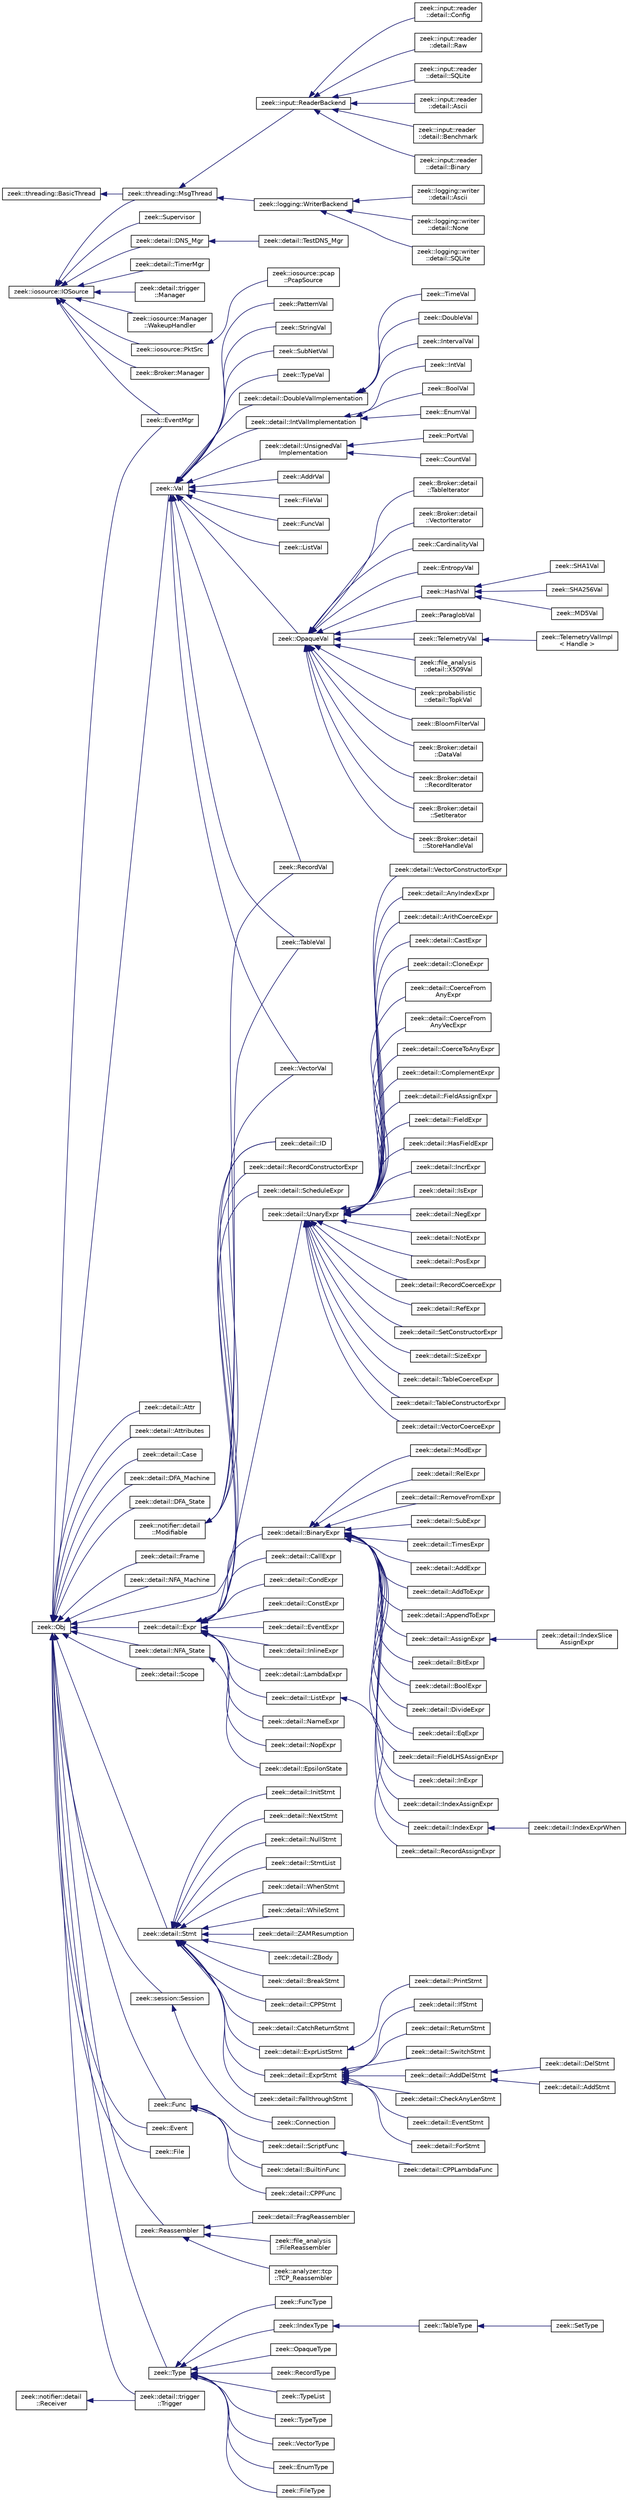 digraph "Graphical Class Hierarchy"
{
 // LATEX_PDF_SIZE
  edge [fontname="Helvetica",fontsize="10",labelfontname="Helvetica",labelfontsize="10"];
  node [fontname="Helvetica",fontsize="10",shape=record];
  rankdir="LR";
  Node0 [label="zeek::threading::BasicThread",height=0.2,width=0.4,color="black", fillcolor="white", style="filled",URL="$d3/dd9/classzeek_1_1threading_1_1BasicThread.html",tooltip=" "];
  Node0 -> Node1 [dir="back",color="midnightblue",fontsize="10",style="solid",fontname="Helvetica"];
  Node1 [label="zeek::threading::MsgThread",height=0.2,width=0.4,color="black", fillcolor="white", style="filled",URL="$d8/d7d/classzeek_1_1threading_1_1MsgThread.html",tooltip=" "];
  Node1 -> Node2 [dir="back",color="midnightblue",fontsize="10",style="solid",fontname="Helvetica"];
  Node2 [label="zeek::input::ReaderBackend",height=0.2,width=0.4,color="black", fillcolor="white", style="filled",URL="$dc/d1d/classzeek_1_1input_1_1ReaderBackend.html",tooltip=" "];
  Node2 -> Node3 [dir="back",color="midnightblue",fontsize="10",style="solid",fontname="Helvetica"];
  Node3 [label="zeek::input::reader\l::detail::Ascii",height=0.2,width=0.4,color="black", fillcolor="white", style="filled",URL="$dd/db8/classzeek_1_1input_1_1reader_1_1detail_1_1Ascii.html",tooltip=" "];
  Node2 -> Node4 [dir="back",color="midnightblue",fontsize="10",style="solid",fontname="Helvetica"];
  Node4 [label="zeek::input::reader\l::detail::Benchmark",height=0.2,width=0.4,color="black", fillcolor="white", style="filled",URL="$df/dd6/classzeek_1_1input_1_1reader_1_1detail_1_1Benchmark.html",tooltip=" "];
  Node2 -> Node5 [dir="back",color="midnightblue",fontsize="10",style="solid",fontname="Helvetica"];
  Node5 [label="zeek::input::reader\l::detail::Binary",height=0.2,width=0.4,color="black", fillcolor="white", style="filled",URL="$d6/da5/classzeek_1_1input_1_1reader_1_1detail_1_1Binary.html",tooltip=" "];
  Node2 -> Node6 [dir="back",color="midnightblue",fontsize="10",style="solid",fontname="Helvetica"];
  Node6 [label="zeek::input::reader\l::detail::Config",height=0.2,width=0.4,color="black", fillcolor="white", style="filled",URL="$d3/dd1/classzeek_1_1input_1_1reader_1_1detail_1_1Config.html",tooltip=" "];
  Node2 -> Node7 [dir="back",color="midnightblue",fontsize="10",style="solid",fontname="Helvetica"];
  Node7 [label="zeek::input::reader\l::detail::Raw",height=0.2,width=0.4,color="black", fillcolor="white", style="filled",URL="$d9/d53/classzeek_1_1input_1_1reader_1_1detail_1_1Raw.html",tooltip=" "];
  Node2 -> Node8 [dir="back",color="midnightblue",fontsize="10",style="solid",fontname="Helvetica"];
  Node8 [label="zeek::input::reader\l::detail::SQLite",height=0.2,width=0.4,color="black", fillcolor="white", style="filled",URL="$d2/d1a/classzeek_1_1input_1_1reader_1_1detail_1_1SQLite.html",tooltip=" "];
  Node1 -> Node9 [dir="back",color="midnightblue",fontsize="10",style="solid",fontname="Helvetica"];
  Node9 [label="zeek::logging::WriterBackend",height=0.2,width=0.4,color="black", fillcolor="white", style="filled",URL="$dd/d30/classzeek_1_1logging_1_1WriterBackend.html",tooltip=" "];
  Node9 -> Node10 [dir="back",color="midnightblue",fontsize="10",style="solid",fontname="Helvetica"];
  Node10 [label="zeek::logging::writer\l::detail::Ascii",height=0.2,width=0.4,color="black", fillcolor="white", style="filled",URL="$d0/d9f/classzeek_1_1logging_1_1writer_1_1detail_1_1Ascii.html",tooltip=" "];
  Node9 -> Node11 [dir="back",color="midnightblue",fontsize="10",style="solid",fontname="Helvetica"];
  Node11 [label="zeek::logging::writer\l::detail::None",height=0.2,width=0.4,color="black", fillcolor="white", style="filled",URL="$d4/d15/classzeek_1_1logging_1_1writer_1_1detail_1_1None.html",tooltip=" "];
  Node9 -> Node12 [dir="back",color="midnightblue",fontsize="10",style="solid",fontname="Helvetica"];
  Node12 [label="zeek::logging::writer\l::detail::SQLite",height=0.2,width=0.4,color="black", fillcolor="white", style="filled",URL="$db/dee/classzeek_1_1logging_1_1writer_1_1detail_1_1SQLite.html",tooltip=" "];
  Node13 [label="zeek::iosource::IOSource",height=0.2,width=0.4,color="black", fillcolor="white", style="filled",URL="$da/dea/classzeek_1_1iosource_1_1IOSource.html",tooltip=" "];
  Node13 -> Node14 [dir="back",color="midnightblue",fontsize="10",style="solid",fontname="Helvetica"];
  Node14 [label="zeek::Broker::Manager",height=0.2,width=0.4,color="black", fillcolor="white", style="filled",URL="$dc/d79/classzeek_1_1Broker_1_1Manager.html",tooltip=" "];
  Node13 -> Node15 [dir="back",color="midnightblue",fontsize="10",style="solid",fontname="Helvetica"];
  Node15 [label="zeek::EventMgr",height=0.2,width=0.4,color="black", fillcolor="white", style="filled",URL="$d9/d0e/classzeek_1_1EventMgr.html",tooltip=" "];
  Node13 -> Node181 [dir="back",color="midnightblue",fontsize="10",style="solid",fontname="Helvetica"];
  Node181 [label="zeek::Supervisor",height=0.2,width=0.4,color="black", fillcolor="white", style="filled",URL="$db/dcb/classzeek_1_1Supervisor.html",tooltip=" "];
  Node13 -> Node182 [dir="back",color="midnightblue",fontsize="10",style="solid",fontname="Helvetica"];
  Node182 [label="zeek::detail::DNS_Mgr",height=0.2,width=0.4,color="black", fillcolor="white", style="filled",URL="$d4/df5/classzeek_1_1detail_1_1DNS__Mgr.html",tooltip=" "];
  Node182 -> Node183 [dir="back",color="midnightblue",fontsize="10",style="solid",fontname="Helvetica"];
  Node183 [label="zeek::detail::TestDNS_Mgr",height=0.2,width=0.4,color="black", fillcolor="white", style="filled",URL="$da/dff/classzeek_1_1detail_1_1TestDNS__Mgr.html",tooltip=" "];
  Node13 -> Node184 [dir="back",color="midnightblue",fontsize="10",style="solid",fontname="Helvetica"];
  Node184 [label="zeek::detail::TimerMgr",height=0.2,width=0.4,color="black", fillcolor="white", style="filled",URL="$df/db5/classzeek_1_1detail_1_1TimerMgr.html",tooltip=" "];
  Node13 -> Node185 [dir="back",color="midnightblue",fontsize="10",style="solid",fontname="Helvetica"];
  Node185 [label="zeek::detail::trigger\l::Manager",height=0.2,width=0.4,color="black", fillcolor="white", style="filled",URL="$d7/d81/classzeek_1_1detail_1_1trigger_1_1Manager.html",tooltip=" "];
  Node13 -> Node186 [dir="back",color="midnightblue",fontsize="10",style="solid",fontname="Helvetica"];
  Node186 [label="zeek::iosource::Manager\l::WakeupHandler",height=0.2,width=0.4,color="black", fillcolor="white", style="filled",URL="$d1/d8d/classzeek_1_1iosource_1_1Manager_1_1WakeupHandler.html",tooltip=" "];
  Node13 -> Node187 [dir="back",color="midnightblue",fontsize="10",style="solid",fontname="Helvetica"];
  Node187 [label="zeek::iosource::PktSrc",height=0.2,width=0.4,color="black", fillcolor="white", style="filled",URL="$d4/db2/classzeek_1_1iosource_1_1PktSrc.html",tooltip=" "];
  Node187 -> Node188 [dir="back",color="midnightblue",fontsize="10",style="solid",fontname="Helvetica"];
  Node188 [label="zeek::iosource::pcap\l::PcapSource",height=0.2,width=0.4,color="black", fillcolor="white", style="filled",URL="$d7/d70/classzeek_1_1iosource_1_1pcap_1_1PcapSource.html",tooltip=" "];
  Node13 -> Node1 [dir="back",color="midnightblue",fontsize="10",style="solid",fontname="Helvetica"];
  Node66 [label="zeek::notifier::detail\l::Modifiable",height=0.2,width=0.4,color="black", fillcolor="white", style="filled",URL="$d8/d87/classzeek_1_1notifier_1_1detail_1_1Modifiable.html",tooltip=" "];
  Node66 -> Node65 [dir="back",color="midnightblue",fontsize="10",style="solid",fontname="Helvetica"];
  Node65 [label="zeek::RecordVal",height=0.2,width=0.4,color="black", fillcolor="white", style="filled",URL="$d7/d7e/classzeek_1_1RecordVal.html",tooltip=" "];
  Node66 -> Node67 [dir="back",color="midnightblue",fontsize="10",style="solid",fontname="Helvetica"];
  Node67 [label="zeek::TableVal",height=0.2,width=0.4,color="black", fillcolor="white", style="filled",URL="$d6/d3f/classzeek_1_1TableVal.html",tooltip=" "];
  Node66 -> Node68 [dir="back",color="midnightblue",fontsize="10",style="solid",fontname="Helvetica"];
  Node68 [label="zeek::VectorVal",height=0.2,width=0.4,color="black", fillcolor="white", style="filled",URL="$dc/d8d/classzeek_1_1VectorVal.html",tooltip=" "];
  Node66 -> Node69 [dir="back",color="midnightblue",fontsize="10",style="solid",fontname="Helvetica"];
  Node69 [label="zeek::detail::ID",height=0.2,width=0.4,color="black", fillcolor="white", style="filled",URL="$d1/dcf/classzeek_1_1detail_1_1ID.html",tooltip=" "];
  Node16 [label="zeek::Obj",height=0.2,width=0.4,color="black", fillcolor="white", style="filled",URL="$dd/df1/classzeek_1_1Obj.html",tooltip=" "];
  Node16 -> Node17 [dir="back",color="midnightblue",fontsize="10",style="solid",fontname="Helvetica"];
  Node17 [label="zeek::Event",height=0.2,width=0.4,color="black", fillcolor="white", style="filled",URL="$d1/d49/classzeek_1_1Event.html",tooltip=" "];
  Node16 -> Node15 [dir="back",color="midnightblue",fontsize="10",style="solid",fontname="Helvetica"];
  Node16 -> Node18 [dir="back",color="midnightblue",fontsize="10",style="solid",fontname="Helvetica"];
  Node18 [label="zeek::File",height=0.2,width=0.4,color="black", fillcolor="white", style="filled",URL="$da/dee/classzeek_1_1File.html",tooltip=" "];
  Node16 -> Node19 [dir="back",color="midnightblue",fontsize="10",style="solid",fontname="Helvetica"];
  Node19 [label="zeek::Func",height=0.2,width=0.4,color="black", fillcolor="white", style="filled",URL="$d5/d7c/classzeek_1_1Func.html",tooltip=" "];
  Node19 -> Node20 [dir="back",color="midnightblue",fontsize="10",style="solid",fontname="Helvetica"];
  Node20 [label="zeek::detail::BuiltinFunc",height=0.2,width=0.4,color="black", fillcolor="white", style="filled",URL="$d4/d73/classzeek_1_1detail_1_1BuiltinFunc.html",tooltip=" "];
  Node19 -> Node21 [dir="back",color="midnightblue",fontsize="10",style="solid",fontname="Helvetica"];
  Node21 [label="zeek::detail::CPPFunc",height=0.2,width=0.4,color="black", fillcolor="white", style="filled",URL="$da/db6/classzeek_1_1detail_1_1CPPFunc.html",tooltip=" "];
  Node19 -> Node22 [dir="back",color="midnightblue",fontsize="10",style="solid",fontname="Helvetica"];
  Node22 [label="zeek::detail::ScriptFunc",height=0.2,width=0.4,color="black", fillcolor="white", style="filled",URL="$dc/db4/classzeek_1_1detail_1_1ScriptFunc.html",tooltip=" "];
  Node22 -> Node23 [dir="back",color="midnightblue",fontsize="10",style="solid",fontname="Helvetica"];
  Node23 [label="zeek::detail::CPPLambdaFunc",height=0.2,width=0.4,color="black", fillcolor="white", style="filled",URL="$d2/db1/classzeek_1_1detail_1_1CPPLambdaFunc.html",tooltip=" "];
  Node16 -> Node24 [dir="back",color="midnightblue",fontsize="10",style="solid",fontname="Helvetica"];
  Node24 [label="zeek::Reassembler",height=0.2,width=0.4,color="black", fillcolor="white", style="filled",URL="$d2/dd1/classzeek_1_1Reassembler.html",tooltip=" "];
  Node24 -> Node25 [dir="back",color="midnightblue",fontsize="10",style="solid",fontname="Helvetica"];
  Node25 [label="zeek::analyzer::tcp\l::TCP_Reassembler",height=0.2,width=0.4,color="black", fillcolor="white", style="filled",URL="$d8/db8/classzeek_1_1analyzer_1_1tcp_1_1TCP__Reassembler.html",tooltip=" "];
  Node24 -> Node26 [dir="back",color="midnightblue",fontsize="10",style="solid",fontname="Helvetica"];
  Node26 [label="zeek::detail::FragReassembler",height=0.2,width=0.4,color="black", fillcolor="white", style="filled",URL="$d1/dbf/classzeek_1_1detail_1_1FragReassembler.html",tooltip=" "];
  Node24 -> Node27 [dir="back",color="midnightblue",fontsize="10",style="solid",fontname="Helvetica"];
  Node27 [label="zeek::file_analysis\l::FileReassembler",height=0.2,width=0.4,color="black", fillcolor="white", style="filled",URL="$d5/da7/classzeek_1_1file__analysis_1_1FileReassembler.html",tooltip=" "];
  Node16 -> Node28 [dir="back",color="midnightblue",fontsize="10",style="solid",fontname="Helvetica"];
  Node28 [label="zeek::Type",height=0.2,width=0.4,color="black", fillcolor="white", style="filled",URL="$d0/d4f/classzeek_1_1Type.html",tooltip=" "];
  Node28 -> Node29 [dir="back",color="midnightblue",fontsize="10",style="solid",fontname="Helvetica"];
  Node29 [label="zeek::EnumType",height=0.2,width=0.4,color="black", fillcolor="white", style="filled",URL="$d4/d24/classzeek_1_1EnumType.html",tooltip=" "];
  Node28 -> Node30 [dir="back",color="midnightblue",fontsize="10",style="solid",fontname="Helvetica"];
  Node30 [label="zeek::FileType",height=0.2,width=0.4,color="black", fillcolor="white", style="filled",URL="$df/daf/classzeek_1_1FileType.html",tooltip=" "];
  Node28 -> Node31 [dir="back",color="midnightblue",fontsize="10",style="solid",fontname="Helvetica"];
  Node31 [label="zeek::FuncType",height=0.2,width=0.4,color="black", fillcolor="white", style="filled",URL="$da/ddd/classzeek_1_1FuncType.html",tooltip=" "];
  Node28 -> Node32 [dir="back",color="midnightblue",fontsize="10",style="solid",fontname="Helvetica"];
  Node32 [label="zeek::IndexType",height=0.2,width=0.4,color="black", fillcolor="white", style="filled",URL="$dd/d89/classzeek_1_1IndexType.html",tooltip=" "];
  Node32 -> Node33 [dir="back",color="midnightblue",fontsize="10",style="solid",fontname="Helvetica"];
  Node33 [label="zeek::TableType",height=0.2,width=0.4,color="black", fillcolor="white", style="filled",URL="$d8/d4c/classzeek_1_1TableType.html",tooltip=" "];
  Node33 -> Node34 [dir="back",color="midnightblue",fontsize="10",style="solid",fontname="Helvetica"];
  Node34 [label="zeek::SetType",height=0.2,width=0.4,color="black", fillcolor="white", style="filled",URL="$d3/d6b/classzeek_1_1SetType.html",tooltip=" "];
  Node28 -> Node35 [dir="back",color="midnightblue",fontsize="10",style="solid",fontname="Helvetica"];
  Node35 [label="zeek::OpaqueType",height=0.2,width=0.4,color="black", fillcolor="white", style="filled",URL="$df/d07/classzeek_1_1OpaqueType.html",tooltip=" "];
  Node28 -> Node36 [dir="back",color="midnightblue",fontsize="10",style="solid",fontname="Helvetica"];
  Node36 [label="zeek::RecordType",height=0.2,width=0.4,color="black", fillcolor="white", style="filled",URL="$df/d5b/classzeek_1_1RecordType.html",tooltip=" "];
  Node28 -> Node37 [dir="back",color="midnightblue",fontsize="10",style="solid",fontname="Helvetica"];
  Node37 [label="zeek::TypeList",height=0.2,width=0.4,color="black", fillcolor="white", style="filled",URL="$da/d8e/classzeek_1_1TypeList.html",tooltip=" "];
  Node28 -> Node38 [dir="back",color="midnightblue",fontsize="10",style="solid",fontname="Helvetica"];
  Node38 [label="zeek::TypeType",height=0.2,width=0.4,color="black", fillcolor="white", style="filled",URL="$d1/d60/classzeek_1_1TypeType.html",tooltip=" "];
  Node28 -> Node39 [dir="back",color="midnightblue",fontsize="10",style="solid",fontname="Helvetica"];
  Node39 [label="zeek::VectorType",height=0.2,width=0.4,color="black", fillcolor="white", style="filled",URL="$d9/d5c/classzeek_1_1VectorType.html",tooltip=" "];
  Node16 -> Node40 [dir="back",color="midnightblue",fontsize="10",style="solid",fontname="Helvetica"];
  Node40 [label="zeek::Val",height=0.2,width=0.4,color="black", fillcolor="white", style="filled",URL="$de/d49/classzeek_1_1Val.html",tooltip=" "];
  Node40 -> Node41 [dir="back",color="midnightblue",fontsize="10",style="solid",fontname="Helvetica"];
  Node41 [label="zeek::AddrVal",height=0.2,width=0.4,color="black", fillcolor="white", style="filled",URL="$de/d68/classzeek_1_1AddrVal.html",tooltip=" "];
  Node40 -> Node42 [dir="back",color="midnightblue",fontsize="10",style="solid",fontname="Helvetica"];
  Node42 [label="zeek::FileVal",height=0.2,width=0.4,color="black", fillcolor="white", style="filled",URL="$d6/d43/classzeek_1_1FileVal.html",tooltip=" "];
  Node40 -> Node43 [dir="back",color="midnightblue",fontsize="10",style="solid",fontname="Helvetica"];
  Node43 [label="zeek::FuncVal",height=0.2,width=0.4,color="black", fillcolor="white", style="filled",URL="$d1/d16/classzeek_1_1FuncVal.html",tooltip=" "];
  Node40 -> Node44 [dir="back",color="midnightblue",fontsize="10",style="solid",fontname="Helvetica"];
  Node44 [label="zeek::ListVal",height=0.2,width=0.4,color="black", fillcolor="white", style="filled",URL="$d7/db1/classzeek_1_1ListVal.html",tooltip=" "];
  Node40 -> Node45 [dir="back",color="midnightblue",fontsize="10",style="solid",fontname="Helvetica"];
  Node45 [label="zeek::OpaqueVal",height=0.2,width=0.4,color="black", fillcolor="white", style="filled",URL="$d9/d9b/classzeek_1_1OpaqueVal.html",tooltip=" "];
  Node45 -> Node46 [dir="back",color="midnightblue",fontsize="10",style="solid",fontname="Helvetica"];
  Node46 [label="zeek::BloomFilterVal",height=0.2,width=0.4,color="black", fillcolor="white", style="filled",URL="$de/df5/classzeek_1_1BloomFilterVal.html",tooltip=" "];
  Node45 -> Node47 [dir="back",color="midnightblue",fontsize="10",style="solid",fontname="Helvetica"];
  Node47 [label="zeek::Broker::detail\l::DataVal",height=0.2,width=0.4,color="black", fillcolor="white", style="filled",URL="$d8/d05/classzeek_1_1Broker_1_1detail_1_1DataVal.html",tooltip=" "];
  Node45 -> Node48 [dir="back",color="midnightblue",fontsize="10",style="solid",fontname="Helvetica"];
  Node48 [label="zeek::Broker::detail\l::RecordIterator",height=0.2,width=0.4,color="black", fillcolor="white", style="filled",URL="$da/da6/classzeek_1_1Broker_1_1detail_1_1RecordIterator.html",tooltip=" "];
  Node45 -> Node49 [dir="back",color="midnightblue",fontsize="10",style="solid",fontname="Helvetica"];
  Node49 [label="zeek::Broker::detail\l::SetIterator",height=0.2,width=0.4,color="black", fillcolor="white", style="filled",URL="$db/de8/classzeek_1_1Broker_1_1detail_1_1SetIterator.html",tooltip=" "];
  Node45 -> Node50 [dir="back",color="midnightblue",fontsize="10",style="solid",fontname="Helvetica"];
  Node50 [label="zeek::Broker::detail\l::StoreHandleVal",height=0.2,width=0.4,color="black", fillcolor="white", style="filled",URL="$d9/de7/classzeek_1_1Broker_1_1detail_1_1StoreHandleVal.html",tooltip=" "];
  Node45 -> Node51 [dir="back",color="midnightblue",fontsize="10",style="solid",fontname="Helvetica"];
  Node51 [label="zeek::Broker::detail\l::TableIterator",height=0.2,width=0.4,color="black", fillcolor="white", style="filled",URL="$dc/d17/classzeek_1_1Broker_1_1detail_1_1TableIterator.html",tooltip=" "];
  Node45 -> Node52 [dir="back",color="midnightblue",fontsize="10",style="solid",fontname="Helvetica"];
  Node52 [label="zeek::Broker::detail\l::VectorIterator",height=0.2,width=0.4,color="black", fillcolor="white", style="filled",URL="$d5/d55/classzeek_1_1Broker_1_1detail_1_1VectorIterator.html",tooltip=" "];
  Node45 -> Node53 [dir="back",color="midnightblue",fontsize="10",style="solid",fontname="Helvetica"];
  Node53 [label="zeek::CardinalityVal",height=0.2,width=0.4,color="black", fillcolor="white", style="filled",URL="$d1/d33/classzeek_1_1CardinalityVal.html",tooltip=" "];
  Node45 -> Node54 [dir="back",color="midnightblue",fontsize="10",style="solid",fontname="Helvetica"];
  Node54 [label="zeek::EntropyVal",height=0.2,width=0.4,color="black", fillcolor="white", style="filled",URL="$d1/d89/classzeek_1_1EntropyVal.html",tooltip=" "];
  Node45 -> Node55 [dir="back",color="midnightblue",fontsize="10",style="solid",fontname="Helvetica"];
  Node55 [label="zeek::HashVal",height=0.2,width=0.4,color="black", fillcolor="white", style="filled",URL="$db/d9f/classzeek_1_1HashVal.html",tooltip=" "];
  Node55 -> Node56 [dir="back",color="midnightblue",fontsize="10",style="solid",fontname="Helvetica"];
  Node56 [label="zeek::MD5Val",height=0.2,width=0.4,color="black", fillcolor="white", style="filled",URL="$dd/def/classzeek_1_1MD5Val.html",tooltip=" "];
  Node55 -> Node57 [dir="back",color="midnightblue",fontsize="10",style="solid",fontname="Helvetica"];
  Node57 [label="zeek::SHA1Val",height=0.2,width=0.4,color="black", fillcolor="white", style="filled",URL="$d6/d00/classzeek_1_1SHA1Val.html",tooltip=" "];
  Node55 -> Node58 [dir="back",color="midnightblue",fontsize="10",style="solid",fontname="Helvetica"];
  Node58 [label="zeek::SHA256Val",height=0.2,width=0.4,color="black", fillcolor="white", style="filled",URL="$d1/d73/classzeek_1_1SHA256Val.html",tooltip=" "];
  Node45 -> Node59 [dir="back",color="midnightblue",fontsize="10",style="solid",fontname="Helvetica"];
  Node59 [label="zeek::ParaglobVal",height=0.2,width=0.4,color="black", fillcolor="white", style="filled",URL="$dc/d66/classzeek_1_1ParaglobVal.html",tooltip=" "];
  Node45 -> Node60 [dir="back",color="midnightblue",fontsize="10",style="solid",fontname="Helvetica"];
  Node60 [label="zeek::TelemetryVal",height=0.2,width=0.4,color="black", fillcolor="white", style="filled",URL="$d8/df6/classzeek_1_1TelemetryVal.html",tooltip=" "];
  Node60 -> Node61 [dir="back",color="midnightblue",fontsize="10",style="solid",fontname="Helvetica"];
  Node61 [label="zeek::TelemetryValImpl\l\< Handle \>",height=0.2,width=0.4,color="black", fillcolor="white", style="filled",URL="$d0/d78/classzeek_1_1TelemetryValImpl.html",tooltip=" "];
  Node45 -> Node62 [dir="back",color="midnightblue",fontsize="10",style="solid",fontname="Helvetica"];
  Node62 [label="zeek::file_analysis\l::detail::X509Val",height=0.2,width=0.4,color="black", fillcolor="white", style="filled",URL="$dc/dc1/classzeek_1_1file__analysis_1_1detail_1_1X509Val.html",tooltip=" "];
  Node45 -> Node63 [dir="back",color="midnightblue",fontsize="10",style="solid",fontname="Helvetica"];
  Node63 [label="zeek::probabilistic\l::detail::TopkVal",height=0.2,width=0.4,color="black", fillcolor="white", style="filled",URL="$da/dca/classzeek_1_1probabilistic_1_1detail_1_1TopkVal.html",tooltip=" "];
  Node40 -> Node64 [dir="back",color="midnightblue",fontsize="10",style="solid",fontname="Helvetica"];
  Node64 [label="zeek::PatternVal",height=0.2,width=0.4,color="black", fillcolor="white", style="filled",URL="$dd/d0b/classzeek_1_1PatternVal.html",tooltip=" "];
  Node40 -> Node65 [dir="back",color="midnightblue",fontsize="10",style="solid",fontname="Helvetica"];
  Node40 -> Node70 [dir="back",color="midnightblue",fontsize="10",style="solid",fontname="Helvetica"];
  Node70 [label="zeek::StringVal",height=0.2,width=0.4,color="black", fillcolor="white", style="filled",URL="$da/d6f/classzeek_1_1StringVal.html",tooltip=" "];
  Node40 -> Node71 [dir="back",color="midnightblue",fontsize="10",style="solid",fontname="Helvetica"];
  Node71 [label="zeek::SubNetVal",height=0.2,width=0.4,color="black", fillcolor="white", style="filled",URL="$d0/d18/classzeek_1_1SubNetVal.html",tooltip=" "];
  Node40 -> Node67 [dir="back",color="midnightblue",fontsize="10",style="solid",fontname="Helvetica"];
  Node40 -> Node72 [dir="back",color="midnightblue",fontsize="10",style="solid",fontname="Helvetica"];
  Node72 [label="zeek::TypeVal",height=0.2,width=0.4,color="black", fillcolor="white", style="filled",URL="$d1/d52/classzeek_1_1TypeVal.html",tooltip=" "];
  Node40 -> Node68 [dir="back",color="midnightblue",fontsize="10",style="solid",fontname="Helvetica"];
  Node40 -> Node73 [dir="back",color="midnightblue",fontsize="10",style="solid",fontname="Helvetica"];
  Node73 [label="zeek::detail::DoubleValImplementation",height=0.2,width=0.4,color="black", fillcolor="white", style="filled",URL="$db/db8/classzeek_1_1detail_1_1DoubleValImplementation.html",tooltip=" "];
  Node73 -> Node74 [dir="back",color="midnightblue",fontsize="10",style="solid",fontname="Helvetica"];
  Node74 [label="zeek::DoubleVal",height=0.2,width=0.4,color="black", fillcolor="white", style="filled",URL="$d6/dd0/classzeek_1_1DoubleVal.html",tooltip=" "];
  Node73 -> Node75 [dir="back",color="midnightblue",fontsize="10",style="solid",fontname="Helvetica"];
  Node75 [label="zeek::IntervalVal",height=0.2,width=0.4,color="black", fillcolor="white", style="filled",URL="$d0/d06/classzeek_1_1IntervalVal.html",tooltip=" "];
  Node73 -> Node76 [dir="back",color="midnightblue",fontsize="10",style="solid",fontname="Helvetica"];
  Node76 [label="zeek::TimeVal",height=0.2,width=0.4,color="black", fillcolor="white", style="filled",URL="$dc/dca/classzeek_1_1TimeVal.html",tooltip=" "];
  Node40 -> Node77 [dir="back",color="midnightblue",fontsize="10",style="solid",fontname="Helvetica"];
  Node77 [label="zeek::detail::IntValImplementation",height=0.2,width=0.4,color="black", fillcolor="white", style="filled",URL="$db/d72/classzeek_1_1detail_1_1IntValImplementation.html",tooltip=" "];
  Node77 -> Node78 [dir="back",color="midnightblue",fontsize="10",style="solid",fontname="Helvetica"];
  Node78 [label="zeek::BoolVal",height=0.2,width=0.4,color="black", fillcolor="white", style="filled",URL="$d9/d14/classzeek_1_1BoolVal.html",tooltip=" "];
  Node77 -> Node79 [dir="back",color="midnightblue",fontsize="10",style="solid",fontname="Helvetica"];
  Node79 [label="zeek::EnumVal",height=0.2,width=0.4,color="black", fillcolor="white", style="filled",URL="$dc/da0/classzeek_1_1EnumVal.html",tooltip=" "];
  Node77 -> Node80 [dir="back",color="midnightblue",fontsize="10",style="solid",fontname="Helvetica"];
  Node80 [label="zeek::IntVal",height=0.2,width=0.4,color="black", fillcolor="white", style="filled",URL="$d0/d0a/classzeek_1_1IntVal.html",tooltip=" "];
  Node40 -> Node81 [dir="back",color="midnightblue",fontsize="10",style="solid",fontname="Helvetica"];
  Node81 [label="zeek::detail::UnsignedVal\lImplementation",height=0.2,width=0.4,color="black", fillcolor="white", style="filled",URL="$d0/dcc/classzeek_1_1detail_1_1UnsignedValImplementation.html",tooltip=" "];
  Node81 -> Node82 [dir="back",color="midnightblue",fontsize="10",style="solid",fontname="Helvetica"];
  Node82 [label="zeek::CountVal",height=0.2,width=0.4,color="black", fillcolor="white", style="filled",URL="$d8/d58/classzeek_1_1CountVal.html",tooltip=" "];
  Node81 -> Node83 [dir="back",color="midnightblue",fontsize="10",style="solid",fontname="Helvetica"];
  Node83 [label="zeek::PortVal",height=0.2,width=0.4,color="black", fillcolor="white", style="filled",URL="$da/d7b/classzeek_1_1PortVal.html",tooltip=" "];
  Node16 -> Node84 [dir="back",color="midnightblue",fontsize="10",style="solid",fontname="Helvetica"];
  Node84 [label="zeek::detail::Attr",height=0.2,width=0.4,color="black", fillcolor="white", style="filled",URL="$d9/dbe/classzeek_1_1detail_1_1Attr.html",tooltip=" "];
  Node16 -> Node85 [dir="back",color="midnightblue",fontsize="10",style="solid",fontname="Helvetica"];
  Node85 [label="zeek::detail::Attributes",height=0.2,width=0.4,color="black", fillcolor="white", style="filled",URL="$da/d09/classzeek_1_1detail_1_1Attributes.html",tooltip=" "];
  Node16 -> Node86 [dir="back",color="midnightblue",fontsize="10",style="solid",fontname="Helvetica"];
  Node86 [label="zeek::detail::Case",height=0.2,width=0.4,color="black", fillcolor="white", style="filled",URL="$d0/d7a/classzeek_1_1detail_1_1Case.html",tooltip=" "];
  Node16 -> Node87 [dir="back",color="midnightblue",fontsize="10",style="solid",fontname="Helvetica"];
  Node87 [label="zeek::detail::DFA_Machine",height=0.2,width=0.4,color="black", fillcolor="white", style="filled",URL="$d5/dd7/classzeek_1_1detail_1_1DFA__Machine.html",tooltip=" "];
  Node16 -> Node88 [dir="back",color="midnightblue",fontsize="10",style="solid",fontname="Helvetica"];
  Node88 [label="zeek::detail::DFA_State",height=0.2,width=0.4,color="black", fillcolor="white", style="filled",URL="$dc/d7e/classzeek_1_1detail_1_1DFA__State.html",tooltip=" "];
  Node16 -> Node89 [dir="back",color="midnightblue",fontsize="10",style="solid",fontname="Helvetica"];
  Node89 [label="zeek::detail::Expr",height=0.2,width=0.4,color="black", fillcolor="white", style="filled",URL="$dc/d54/classzeek_1_1detail_1_1Expr.html",tooltip=" "];
  Node89 -> Node90 [dir="back",color="midnightblue",fontsize="10",style="solid",fontname="Helvetica"];
  Node90 [label="zeek::detail::BinaryExpr",height=0.2,width=0.4,color="black", fillcolor="white", style="filled",URL="$da/df9/classzeek_1_1detail_1_1BinaryExpr.html",tooltip=" "];
  Node90 -> Node91 [dir="back",color="midnightblue",fontsize="10",style="solid",fontname="Helvetica"];
  Node91 [label="zeek::detail::AddExpr",height=0.2,width=0.4,color="black", fillcolor="white", style="filled",URL="$d4/d52/classzeek_1_1detail_1_1AddExpr.html",tooltip=" "];
  Node90 -> Node92 [dir="back",color="midnightblue",fontsize="10",style="solid",fontname="Helvetica"];
  Node92 [label="zeek::detail::AddToExpr",height=0.2,width=0.4,color="black", fillcolor="white", style="filled",URL="$d1/d7b/classzeek_1_1detail_1_1AddToExpr.html",tooltip=" "];
  Node90 -> Node93 [dir="back",color="midnightblue",fontsize="10",style="solid",fontname="Helvetica"];
  Node93 [label="zeek::detail::AppendToExpr",height=0.2,width=0.4,color="black", fillcolor="white", style="filled",URL="$db/deb/classzeek_1_1detail_1_1AppendToExpr.html",tooltip=" "];
  Node90 -> Node94 [dir="back",color="midnightblue",fontsize="10",style="solid",fontname="Helvetica"];
  Node94 [label="zeek::detail::AssignExpr",height=0.2,width=0.4,color="black", fillcolor="white", style="filled",URL="$dd/d99/classzeek_1_1detail_1_1AssignExpr.html",tooltip=" "];
  Node94 -> Node95 [dir="back",color="midnightblue",fontsize="10",style="solid",fontname="Helvetica"];
  Node95 [label="zeek::detail::IndexSlice\lAssignExpr",height=0.2,width=0.4,color="black", fillcolor="white", style="filled",URL="$d5/dfd/classzeek_1_1detail_1_1IndexSliceAssignExpr.html",tooltip=" "];
  Node90 -> Node96 [dir="back",color="midnightblue",fontsize="10",style="solid",fontname="Helvetica"];
  Node96 [label="zeek::detail::BitExpr",height=0.2,width=0.4,color="black", fillcolor="white", style="filled",URL="$d2/d49/classzeek_1_1detail_1_1BitExpr.html",tooltip=" "];
  Node90 -> Node97 [dir="back",color="midnightblue",fontsize="10",style="solid",fontname="Helvetica"];
  Node97 [label="zeek::detail::BoolExpr",height=0.2,width=0.4,color="black", fillcolor="white", style="filled",URL="$df/d2d/classzeek_1_1detail_1_1BoolExpr.html",tooltip=" "];
  Node90 -> Node98 [dir="back",color="midnightblue",fontsize="10",style="solid",fontname="Helvetica"];
  Node98 [label="zeek::detail::DivideExpr",height=0.2,width=0.4,color="black", fillcolor="white", style="filled",URL="$db/d5d/classzeek_1_1detail_1_1DivideExpr.html",tooltip=" "];
  Node90 -> Node99 [dir="back",color="midnightblue",fontsize="10",style="solid",fontname="Helvetica"];
  Node99 [label="zeek::detail::EqExpr",height=0.2,width=0.4,color="black", fillcolor="white", style="filled",URL="$d4/d22/classzeek_1_1detail_1_1EqExpr.html",tooltip=" "];
  Node90 -> Node100 [dir="back",color="midnightblue",fontsize="10",style="solid",fontname="Helvetica"];
  Node100 [label="zeek::detail::FieldLHSAssignExpr",height=0.2,width=0.4,color="black", fillcolor="white", style="filled",URL="$dd/da7/classzeek_1_1detail_1_1FieldLHSAssignExpr.html",tooltip=" "];
  Node90 -> Node101 [dir="back",color="midnightblue",fontsize="10",style="solid",fontname="Helvetica"];
  Node101 [label="zeek::detail::InExpr",height=0.2,width=0.4,color="black", fillcolor="white", style="filled",URL="$de/d2b/classzeek_1_1detail_1_1InExpr.html",tooltip=" "];
  Node90 -> Node102 [dir="back",color="midnightblue",fontsize="10",style="solid",fontname="Helvetica"];
  Node102 [label="zeek::detail::IndexAssignExpr",height=0.2,width=0.4,color="black", fillcolor="white", style="filled",URL="$d3/d49/classzeek_1_1detail_1_1IndexAssignExpr.html",tooltip=" "];
  Node90 -> Node103 [dir="back",color="midnightblue",fontsize="10",style="solid",fontname="Helvetica"];
  Node103 [label="zeek::detail::IndexExpr",height=0.2,width=0.4,color="black", fillcolor="white", style="filled",URL="$d9/d72/classzeek_1_1detail_1_1IndexExpr.html",tooltip=" "];
  Node103 -> Node104 [dir="back",color="midnightblue",fontsize="10",style="solid",fontname="Helvetica"];
  Node104 [label="zeek::detail::IndexExprWhen",height=0.2,width=0.4,color="black", fillcolor="white", style="filled",URL="$df/dbb/classzeek_1_1detail_1_1IndexExprWhen.html",tooltip=" "];
  Node90 -> Node105 [dir="back",color="midnightblue",fontsize="10",style="solid",fontname="Helvetica"];
  Node105 [label="zeek::detail::ModExpr",height=0.2,width=0.4,color="black", fillcolor="white", style="filled",URL="$d8/d5b/classzeek_1_1detail_1_1ModExpr.html",tooltip=" "];
  Node90 -> Node106 [dir="back",color="midnightblue",fontsize="10",style="solid",fontname="Helvetica"];
  Node106 [label="zeek::detail::RelExpr",height=0.2,width=0.4,color="black", fillcolor="white", style="filled",URL="$d4/df0/classzeek_1_1detail_1_1RelExpr.html",tooltip=" "];
  Node90 -> Node107 [dir="back",color="midnightblue",fontsize="10",style="solid",fontname="Helvetica"];
  Node107 [label="zeek::detail::RemoveFromExpr",height=0.2,width=0.4,color="black", fillcolor="white", style="filled",URL="$d9/dd6/classzeek_1_1detail_1_1RemoveFromExpr.html",tooltip=" "];
  Node90 -> Node108 [dir="back",color="midnightblue",fontsize="10",style="solid",fontname="Helvetica"];
  Node108 [label="zeek::detail::SubExpr",height=0.2,width=0.4,color="black", fillcolor="white", style="filled",URL="$de/d1c/classzeek_1_1detail_1_1SubExpr.html",tooltip=" "];
  Node90 -> Node109 [dir="back",color="midnightblue",fontsize="10",style="solid",fontname="Helvetica"];
  Node109 [label="zeek::detail::TimesExpr",height=0.2,width=0.4,color="black", fillcolor="white", style="filled",URL="$d0/dba/classzeek_1_1detail_1_1TimesExpr.html",tooltip=" "];
  Node89 -> Node110 [dir="back",color="midnightblue",fontsize="10",style="solid",fontname="Helvetica"];
  Node110 [label="zeek::detail::CallExpr",height=0.2,width=0.4,color="black", fillcolor="white", style="filled",URL="$dd/d00/classzeek_1_1detail_1_1CallExpr.html",tooltip=" "];
  Node89 -> Node111 [dir="back",color="midnightblue",fontsize="10",style="solid",fontname="Helvetica"];
  Node111 [label="zeek::detail::CondExpr",height=0.2,width=0.4,color="black", fillcolor="white", style="filled",URL="$d2/d63/classzeek_1_1detail_1_1CondExpr.html",tooltip=" "];
  Node89 -> Node112 [dir="back",color="midnightblue",fontsize="10",style="solid",fontname="Helvetica"];
  Node112 [label="zeek::detail::ConstExpr",height=0.2,width=0.4,color="black", fillcolor="white", style="filled",URL="$db/db7/classzeek_1_1detail_1_1ConstExpr.html",tooltip=" "];
  Node89 -> Node113 [dir="back",color="midnightblue",fontsize="10",style="solid",fontname="Helvetica"];
  Node113 [label="zeek::detail::EventExpr",height=0.2,width=0.4,color="black", fillcolor="white", style="filled",URL="$d4/dc2/classzeek_1_1detail_1_1EventExpr.html",tooltip=" "];
  Node89 -> Node114 [dir="back",color="midnightblue",fontsize="10",style="solid",fontname="Helvetica"];
  Node114 [label="zeek::detail::InlineExpr",height=0.2,width=0.4,color="black", fillcolor="white", style="filled",URL="$d5/d26/classzeek_1_1detail_1_1InlineExpr.html",tooltip=" "];
  Node89 -> Node115 [dir="back",color="midnightblue",fontsize="10",style="solid",fontname="Helvetica"];
  Node115 [label="zeek::detail::LambdaExpr",height=0.2,width=0.4,color="black", fillcolor="white", style="filled",URL="$dd/dd1/classzeek_1_1detail_1_1LambdaExpr.html",tooltip=" "];
  Node89 -> Node116 [dir="back",color="midnightblue",fontsize="10",style="solid",fontname="Helvetica"];
  Node116 [label="zeek::detail::ListExpr",height=0.2,width=0.4,color="black", fillcolor="white", style="filled",URL="$df/d15/classzeek_1_1detail_1_1ListExpr.html",tooltip=" "];
  Node116 -> Node117 [dir="back",color="midnightblue",fontsize="10",style="solid",fontname="Helvetica"];
  Node117 [label="zeek::detail::RecordAssignExpr",height=0.2,width=0.4,color="black", fillcolor="white", style="filled",URL="$d5/dce/classzeek_1_1detail_1_1RecordAssignExpr.html",tooltip=" "];
  Node89 -> Node118 [dir="back",color="midnightblue",fontsize="10",style="solid",fontname="Helvetica"];
  Node118 [label="zeek::detail::NameExpr",height=0.2,width=0.4,color="black", fillcolor="white", style="filled",URL="$df/d09/classzeek_1_1detail_1_1NameExpr.html",tooltip=" "];
  Node89 -> Node119 [dir="back",color="midnightblue",fontsize="10",style="solid",fontname="Helvetica"];
  Node119 [label="zeek::detail::NopExpr",height=0.2,width=0.4,color="black", fillcolor="white", style="filled",URL="$d2/ddc/classzeek_1_1detail_1_1NopExpr.html",tooltip=" "];
  Node89 -> Node120 [dir="back",color="midnightblue",fontsize="10",style="solid",fontname="Helvetica"];
  Node120 [label="zeek::detail::RecordConstructorExpr",height=0.2,width=0.4,color="black", fillcolor="white", style="filled",URL="$dc/d47/classzeek_1_1detail_1_1RecordConstructorExpr.html",tooltip=" "];
  Node89 -> Node121 [dir="back",color="midnightblue",fontsize="10",style="solid",fontname="Helvetica"];
  Node121 [label="zeek::detail::ScheduleExpr",height=0.2,width=0.4,color="black", fillcolor="white", style="filled",URL="$da/dcb/classzeek_1_1detail_1_1ScheduleExpr.html",tooltip=" "];
  Node89 -> Node122 [dir="back",color="midnightblue",fontsize="10",style="solid",fontname="Helvetica"];
  Node122 [label="zeek::detail::UnaryExpr",height=0.2,width=0.4,color="black", fillcolor="white", style="filled",URL="$d8/de2/classzeek_1_1detail_1_1UnaryExpr.html",tooltip=" "];
  Node122 -> Node123 [dir="back",color="midnightblue",fontsize="10",style="solid",fontname="Helvetica"];
  Node123 [label="zeek::detail::AnyIndexExpr",height=0.2,width=0.4,color="black", fillcolor="white", style="filled",URL="$d5/d7b/classzeek_1_1detail_1_1AnyIndexExpr.html",tooltip=" "];
  Node122 -> Node124 [dir="back",color="midnightblue",fontsize="10",style="solid",fontname="Helvetica"];
  Node124 [label="zeek::detail::ArithCoerceExpr",height=0.2,width=0.4,color="black", fillcolor="white", style="filled",URL="$d8/d00/classzeek_1_1detail_1_1ArithCoerceExpr.html",tooltip=" "];
  Node122 -> Node125 [dir="back",color="midnightblue",fontsize="10",style="solid",fontname="Helvetica"];
  Node125 [label="zeek::detail::CastExpr",height=0.2,width=0.4,color="black", fillcolor="white", style="filled",URL="$d1/d02/classzeek_1_1detail_1_1CastExpr.html",tooltip=" "];
  Node122 -> Node126 [dir="back",color="midnightblue",fontsize="10",style="solid",fontname="Helvetica"];
  Node126 [label="zeek::detail::CloneExpr",height=0.2,width=0.4,color="black", fillcolor="white", style="filled",URL="$dd/d30/classzeek_1_1detail_1_1CloneExpr.html",tooltip=" "];
  Node122 -> Node127 [dir="back",color="midnightblue",fontsize="10",style="solid",fontname="Helvetica"];
  Node127 [label="zeek::detail::CoerceFrom\lAnyExpr",height=0.2,width=0.4,color="black", fillcolor="white", style="filled",URL="$d8/d7b/classzeek_1_1detail_1_1CoerceFromAnyExpr.html",tooltip=" "];
  Node122 -> Node128 [dir="back",color="midnightblue",fontsize="10",style="solid",fontname="Helvetica"];
  Node128 [label="zeek::detail::CoerceFrom\lAnyVecExpr",height=0.2,width=0.4,color="black", fillcolor="white", style="filled",URL="$d7/d97/classzeek_1_1detail_1_1CoerceFromAnyVecExpr.html",tooltip=" "];
  Node122 -> Node129 [dir="back",color="midnightblue",fontsize="10",style="solid",fontname="Helvetica"];
  Node129 [label="zeek::detail::CoerceToAnyExpr",height=0.2,width=0.4,color="black", fillcolor="white", style="filled",URL="$d1/d1a/classzeek_1_1detail_1_1CoerceToAnyExpr.html",tooltip=" "];
  Node122 -> Node130 [dir="back",color="midnightblue",fontsize="10",style="solid",fontname="Helvetica"];
  Node130 [label="zeek::detail::ComplementExpr",height=0.2,width=0.4,color="black", fillcolor="white", style="filled",URL="$dd/dec/classzeek_1_1detail_1_1ComplementExpr.html",tooltip=" "];
  Node122 -> Node131 [dir="back",color="midnightblue",fontsize="10",style="solid",fontname="Helvetica"];
  Node131 [label="zeek::detail::FieldAssignExpr",height=0.2,width=0.4,color="black", fillcolor="white", style="filled",URL="$da/d5d/classzeek_1_1detail_1_1FieldAssignExpr.html",tooltip=" "];
  Node122 -> Node132 [dir="back",color="midnightblue",fontsize="10",style="solid",fontname="Helvetica"];
  Node132 [label="zeek::detail::FieldExpr",height=0.2,width=0.4,color="black", fillcolor="white", style="filled",URL="$d0/d9f/classzeek_1_1detail_1_1FieldExpr.html",tooltip=" "];
  Node122 -> Node133 [dir="back",color="midnightblue",fontsize="10",style="solid",fontname="Helvetica"];
  Node133 [label="zeek::detail::HasFieldExpr",height=0.2,width=0.4,color="black", fillcolor="white", style="filled",URL="$d8/d88/classzeek_1_1detail_1_1HasFieldExpr.html",tooltip=" "];
  Node122 -> Node134 [dir="back",color="midnightblue",fontsize="10",style="solid",fontname="Helvetica"];
  Node134 [label="zeek::detail::IncrExpr",height=0.2,width=0.4,color="black", fillcolor="white", style="filled",URL="$d2/db0/classzeek_1_1detail_1_1IncrExpr.html",tooltip=" "];
  Node122 -> Node135 [dir="back",color="midnightblue",fontsize="10",style="solid",fontname="Helvetica"];
  Node135 [label="zeek::detail::IsExpr",height=0.2,width=0.4,color="black", fillcolor="white", style="filled",URL="$d7/dfd/classzeek_1_1detail_1_1IsExpr.html",tooltip=" "];
  Node122 -> Node136 [dir="back",color="midnightblue",fontsize="10",style="solid",fontname="Helvetica"];
  Node136 [label="zeek::detail::NegExpr",height=0.2,width=0.4,color="black", fillcolor="white", style="filled",URL="$db/d1e/classzeek_1_1detail_1_1NegExpr.html",tooltip=" "];
  Node122 -> Node137 [dir="back",color="midnightblue",fontsize="10",style="solid",fontname="Helvetica"];
  Node137 [label="zeek::detail::NotExpr",height=0.2,width=0.4,color="black", fillcolor="white", style="filled",URL="$dc/dc9/classzeek_1_1detail_1_1NotExpr.html",tooltip=" "];
  Node122 -> Node138 [dir="back",color="midnightblue",fontsize="10",style="solid",fontname="Helvetica"];
  Node138 [label="zeek::detail::PosExpr",height=0.2,width=0.4,color="black", fillcolor="white", style="filled",URL="$d6/d65/classzeek_1_1detail_1_1PosExpr.html",tooltip=" "];
  Node122 -> Node139 [dir="back",color="midnightblue",fontsize="10",style="solid",fontname="Helvetica"];
  Node139 [label="zeek::detail::RecordCoerceExpr",height=0.2,width=0.4,color="black", fillcolor="white", style="filled",URL="$df/d97/classzeek_1_1detail_1_1RecordCoerceExpr.html",tooltip=" "];
  Node122 -> Node140 [dir="back",color="midnightblue",fontsize="10",style="solid",fontname="Helvetica"];
  Node140 [label="zeek::detail::RefExpr",height=0.2,width=0.4,color="black", fillcolor="white", style="filled",URL="$dc/d1e/classzeek_1_1detail_1_1RefExpr.html",tooltip=" "];
  Node122 -> Node141 [dir="back",color="midnightblue",fontsize="10",style="solid",fontname="Helvetica"];
  Node141 [label="zeek::detail::SetConstructorExpr",height=0.2,width=0.4,color="black", fillcolor="white", style="filled",URL="$da/d4b/classzeek_1_1detail_1_1SetConstructorExpr.html",tooltip=" "];
  Node122 -> Node142 [dir="back",color="midnightblue",fontsize="10",style="solid",fontname="Helvetica"];
  Node142 [label="zeek::detail::SizeExpr",height=0.2,width=0.4,color="black", fillcolor="white", style="filled",URL="$da/dc7/classzeek_1_1detail_1_1SizeExpr.html",tooltip=" "];
  Node122 -> Node143 [dir="back",color="midnightblue",fontsize="10",style="solid",fontname="Helvetica"];
  Node143 [label="zeek::detail::TableCoerceExpr",height=0.2,width=0.4,color="black", fillcolor="white", style="filled",URL="$d9/d07/classzeek_1_1detail_1_1TableCoerceExpr.html",tooltip=" "];
  Node122 -> Node144 [dir="back",color="midnightblue",fontsize="10",style="solid",fontname="Helvetica"];
  Node144 [label="zeek::detail::TableConstructorExpr",height=0.2,width=0.4,color="black", fillcolor="white", style="filled",URL="$d7/d8b/classzeek_1_1detail_1_1TableConstructorExpr.html",tooltip=" "];
  Node122 -> Node145 [dir="back",color="midnightblue",fontsize="10",style="solid",fontname="Helvetica"];
  Node145 [label="zeek::detail::VectorCoerceExpr",height=0.2,width=0.4,color="black", fillcolor="white", style="filled",URL="$d8/d7a/classzeek_1_1detail_1_1VectorCoerceExpr.html",tooltip=" "];
  Node122 -> Node146 [dir="back",color="midnightblue",fontsize="10",style="solid",fontname="Helvetica"];
  Node146 [label="zeek::detail::VectorConstructorExpr",height=0.2,width=0.4,color="black", fillcolor="white", style="filled",URL="$da/d85/classzeek_1_1detail_1_1VectorConstructorExpr.html",tooltip=" "];
  Node16 -> Node147 [dir="back",color="midnightblue",fontsize="10",style="solid",fontname="Helvetica"];
  Node147 [label="zeek::detail::Frame",height=0.2,width=0.4,color="black", fillcolor="white", style="filled",URL="$dd/d3f/classzeek_1_1detail_1_1Frame.html",tooltip=" "];
  Node16 -> Node69 [dir="back",color="midnightblue",fontsize="10",style="solid",fontname="Helvetica"];
  Node16 -> Node148 [dir="back",color="midnightblue",fontsize="10",style="solid",fontname="Helvetica"];
  Node148 [label="zeek::detail::NFA_Machine",height=0.2,width=0.4,color="black", fillcolor="white", style="filled",URL="$df/d68/classzeek_1_1detail_1_1NFA__Machine.html",tooltip=" "];
  Node16 -> Node149 [dir="back",color="midnightblue",fontsize="10",style="solid",fontname="Helvetica"];
  Node149 [label="zeek::detail::NFA_State",height=0.2,width=0.4,color="black", fillcolor="white", style="filled",URL="$d2/da3/classzeek_1_1detail_1_1NFA__State.html",tooltip=" "];
  Node149 -> Node150 [dir="back",color="midnightblue",fontsize="10",style="solid",fontname="Helvetica"];
  Node150 [label="zeek::detail::EpsilonState",height=0.2,width=0.4,color="black", fillcolor="white", style="filled",URL="$d5/dfa/classzeek_1_1detail_1_1EpsilonState.html",tooltip=" "];
  Node16 -> Node151 [dir="back",color="midnightblue",fontsize="10",style="solid",fontname="Helvetica"];
  Node151 [label="zeek::detail::Scope",height=0.2,width=0.4,color="black", fillcolor="white", style="filled",URL="$d6/dde/classzeek_1_1detail_1_1Scope.html",tooltip=" "];
  Node16 -> Node152 [dir="back",color="midnightblue",fontsize="10",style="solid",fontname="Helvetica"];
  Node152 [label="zeek::detail::Stmt",height=0.2,width=0.4,color="black", fillcolor="white", style="filled",URL="$d2/df8/classzeek_1_1detail_1_1Stmt.html",tooltip=" "];
  Node152 -> Node153 [dir="back",color="midnightblue",fontsize="10",style="solid",fontname="Helvetica"];
  Node153 [label="zeek::detail::BreakStmt",height=0.2,width=0.4,color="black", fillcolor="white", style="filled",URL="$df/d17/classzeek_1_1detail_1_1BreakStmt.html",tooltip=" "];
  Node152 -> Node154 [dir="back",color="midnightblue",fontsize="10",style="solid",fontname="Helvetica"];
  Node154 [label="zeek::detail::CPPStmt",height=0.2,width=0.4,color="black", fillcolor="white", style="filled",URL="$d5/ddb/classzeek_1_1detail_1_1CPPStmt.html",tooltip=" "];
  Node152 -> Node155 [dir="back",color="midnightblue",fontsize="10",style="solid",fontname="Helvetica"];
  Node155 [label="zeek::detail::CatchReturnStmt",height=0.2,width=0.4,color="black", fillcolor="white", style="filled",URL="$db/de6/classzeek_1_1detail_1_1CatchReturnStmt.html",tooltip=" "];
  Node152 -> Node156 [dir="back",color="midnightblue",fontsize="10",style="solid",fontname="Helvetica"];
  Node156 [label="zeek::detail::ExprListStmt",height=0.2,width=0.4,color="black", fillcolor="white", style="filled",URL="$d6/de1/classzeek_1_1detail_1_1ExprListStmt.html",tooltip=" "];
  Node156 -> Node157 [dir="back",color="midnightblue",fontsize="10",style="solid",fontname="Helvetica"];
  Node157 [label="zeek::detail::PrintStmt",height=0.2,width=0.4,color="black", fillcolor="white", style="filled",URL="$d3/d6b/classzeek_1_1detail_1_1PrintStmt.html",tooltip=" "];
  Node152 -> Node158 [dir="back",color="midnightblue",fontsize="10",style="solid",fontname="Helvetica"];
  Node158 [label="zeek::detail::ExprStmt",height=0.2,width=0.4,color="black", fillcolor="white", style="filled",URL="$d6/df8/classzeek_1_1detail_1_1ExprStmt.html",tooltip=" "];
  Node158 -> Node159 [dir="back",color="midnightblue",fontsize="10",style="solid",fontname="Helvetica"];
  Node159 [label="zeek::detail::AddDelStmt",height=0.2,width=0.4,color="black", fillcolor="white", style="filled",URL="$d5/d59/classzeek_1_1detail_1_1AddDelStmt.html",tooltip=" "];
  Node159 -> Node160 [dir="back",color="midnightblue",fontsize="10",style="solid",fontname="Helvetica"];
  Node160 [label="zeek::detail::AddStmt",height=0.2,width=0.4,color="black", fillcolor="white", style="filled",URL="$d0/d6d/classzeek_1_1detail_1_1AddStmt.html",tooltip=" "];
  Node159 -> Node161 [dir="back",color="midnightblue",fontsize="10",style="solid",fontname="Helvetica"];
  Node161 [label="zeek::detail::DelStmt",height=0.2,width=0.4,color="black", fillcolor="white", style="filled",URL="$df/d58/classzeek_1_1detail_1_1DelStmt.html",tooltip=" "];
  Node158 -> Node162 [dir="back",color="midnightblue",fontsize="10",style="solid",fontname="Helvetica"];
  Node162 [label="zeek::detail::CheckAnyLenStmt",height=0.2,width=0.4,color="black", fillcolor="white", style="filled",URL="$d7/dca/classzeek_1_1detail_1_1CheckAnyLenStmt.html",tooltip=" "];
  Node158 -> Node163 [dir="back",color="midnightblue",fontsize="10",style="solid",fontname="Helvetica"];
  Node163 [label="zeek::detail::EventStmt",height=0.2,width=0.4,color="black", fillcolor="white", style="filled",URL="$d1/d06/classzeek_1_1detail_1_1EventStmt.html",tooltip=" "];
  Node158 -> Node164 [dir="back",color="midnightblue",fontsize="10",style="solid",fontname="Helvetica"];
  Node164 [label="zeek::detail::ForStmt",height=0.2,width=0.4,color="black", fillcolor="white", style="filled",URL="$d6/d1f/classzeek_1_1detail_1_1ForStmt.html",tooltip=" "];
  Node158 -> Node165 [dir="back",color="midnightblue",fontsize="10",style="solid",fontname="Helvetica"];
  Node165 [label="zeek::detail::IfStmt",height=0.2,width=0.4,color="black", fillcolor="white", style="filled",URL="$df/dda/classzeek_1_1detail_1_1IfStmt.html",tooltip=" "];
  Node158 -> Node166 [dir="back",color="midnightblue",fontsize="10",style="solid",fontname="Helvetica"];
  Node166 [label="zeek::detail::ReturnStmt",height=0.2,width=0.4,color="black", fillcolor="white", style="filled",URL="$de/d4a/classzeek_1_1detail_1_1ReturnStmt.html",tooltip=" "];
  Node158 -> Node167 [dir="back",color="midnightblue",fontsize="10",style="solid",fontname="Helvetica"];
  Node167 [label="zeek::detail::SwitchStmt",height=0.2,width=0.4,color="black", fillcolor="white", style="filled",URL="$d8/d1c/classzeek_1_1detail_1_1SwitchStmt.html",tooltip=" "];
  Node152 -> Node168 [dir="back",color="midnightblue",fontsize="10",style="solid",fontname="Helvetica"];
  Node168 [label="zeek::detail::FallthroughStmt",height=0.2,width=0.4,color="black", fillcolor="white", style="filled",URL="$d0/dbb/classzeek_1_1detail_1_1FallthroughStmt.html",tooltip=" "];
  Node152 -> Node169 [dir="back",color="midnightblue",fontsize="10",style="solid",fontname="Helvetica"];
  Node169 [label="zeek::detail::InitStmt",height=0.2,width=0.4,color="black", fillcolor="white", style="filled",URL="$d5/d92/classzeek_1_1detail_1_1InitStmt.html",tooltip=" "];
  Node152 -> Node170 [dir="back",color="midnightblue",fontsize="10",style="solid",fontname="Helvetica"];
  Node170 [label="zeek::detail::NextStmt",height=0.2,width=0.4,color="black", fillcolor="white", style="filled",URL="$dc/d89/classzeek_1_1detail_1_1NextStmt.html",tooltip=" "];
  Node152 -> Node171 [dir="back",color="midnightblue",fontsize="10",style="solid",fontname="Helvetica"];
  Node171 [label="zeek::detail::NullStmt",height=0.2,width=0.4,color="black", fillcolor="white", style="filled",URL="$d7/d28/classzeek_1_1detail_1_1NullStmt.html",tooltip=" "];
  Node152 -> Node172 [dir="back",color="midnightblue",fontsize="10",style="solid",fontname="Helvetica"];
  Node172 [label="zeek::detail::StmtList",height=0.2,width=0.4,color="black", fillcolor="white", style="filled",URL="$d0/d19/classzeek_1_1detail_1_1StmtList.html",tooltip=" "];
  Node152 -> Node173 [dir="back",color="midnightblue",fontsize="10",style="solid",fontname="Helvetica"];
  Node173 [label="zeek::detail::WhenStmt",height=0.2,width=0.4,color="black", fillcolor="white", style="filled",URL="$d6/d80/classzeek_1_1detail_1_1WhenStmt.html",tooltip=" "];
  Node152 -> Node174 [dir="back",color="midnightblue",fontsize="10",style="solid",fontname="Helvetica"];
  Node174 [label="zeek::detail::WhileStmt",height=0.2,width=0.4,color="black", fillcolor="white", style="filled",URL="$de/d15/classzeek_1_1detail_1_1WhileStmt.html",tooltip=" "];
  Node152 -> Node175 [dir="back",color="midnightblue",fontsize="10",style="solid",fontname="Helvetica"];
  Node175 [label="zeek::detail::ZAMResumption",height=0.2,width=0.4,color="black", fillcolor="white", style="filled",URL="$d4/df1/classzeek_1_1detail_1_1ZAMResumption.html",tooltip=" "];
  Node152 -> Node176 [dir="back",color="midnightblue",fontsize="10",style="solid",fontname="Helvetica"];
  Node176 [label="zeek::detail::ZBody",height=0.2,width=0.4,color="black", fillcolor="white", style="filled",URL="$dd/dd5/classzeek_1_1detail_1_1ZBody.html",tooltip=" "];
  Node16 -> Node177 [dir="back",color="midnightblue",fontsize="10",style="solid",fontname="Helvetica"];
  Node177 [label="zeek::detail::trigger\l::Trigger",height=0.2,width=0.4,color="black", fillcolor="white", style="filled",URL="$db/d32/classzeek_1_1detail_1_1trigger_1_1Trigger.html",tooltip=" "];
  Node16 -> Node179 [dir="back",color="midnightblue",fontsize="10",style="solid",fontname="Helvetica"];
  Node179 [label="zeek::session::Session",height=0.2,width=0.4,color="black", fillcolor="white", style="filled",URL="$d0/dce/classzeek_1_1session_1_1Session.html",tooltip=" "];
  Node179 -> Node180 [dir="back",color="midnightblue",fontsize="10",style="solid",fontname="Helvetica"];
  Node180 [label="zeek::Connection",height=0.2,width=0.4,color="black", fillcolor="white", style="filled",URL="$d0/d12/classzeek_1_1Connection.html",tooltip=" "];
  Node178 [label="zeek::notifier::detail\l::Receiver",height=0.2,width=0.4,color="black", fillcolor="white", style="filled",URL="$d7/db5/classzeek_1_1notifier_1_1detail_1_1Receiver.html",tooltip=" "];
  Node178 -> Node177 [dir="back",color="midnightblue",fontsize="10",style="solid",fontname="Helvetica"];
}

